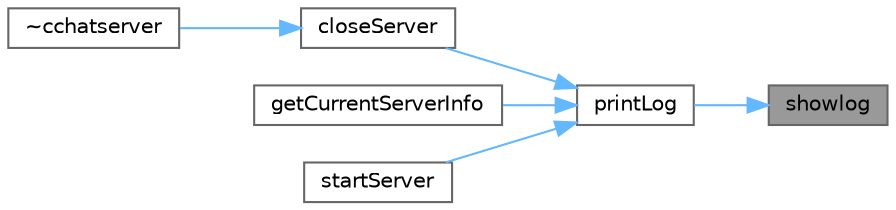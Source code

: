 digraph "showlog"
{
 // LATEX_PDF_SIZE
  bgcolor="transparent";
  edge [fontname=Helvetica,fontsize=10,labelfontname=Helvetica,labelfontsize=10];
  node [fontname=Helvetica,fontsize=10,shape=box,height=0.2,width=0.4];
  rankdir="RL";
  Node1 [id="Node000001",label="showlog",height=0.2,width=0.4,color="gray40", fillcolor="grey60", style="filled", fontcolor="black",tooltip="日志消息"];
  Node1 -> Node2 [id="edge1_Node000001_Node000002",dir="back",color="steelblue1",style="solid",tooltip=" "];
  Node2 [id="Node000002",label="printLog",height=0.2,width=0.4,color="grey40", fillcolor="white", style="filled",URL="$classcchatserver.html#abc269f2177376830062b9e0c68c556f6",tooltip="打印用户日志"];
  Node2 -> Node3 [id="edge2_Node000002_Node000003",dir="back",color="steelblue1",style="solid",tooltip=" "];
  Node3 [id="Node000003",label="closeServer",height=0.2,width=0.4,color="grey40", fillcolor="white", style="filled",URL="$classcchatserver.html#a912a4e0983416e8adeda19aa3c88e495",tooltip="关闭服务器"];
  Node3 -> Node4 [id="edge3_Node000003_Node000004",dir="back",color="steelblue1",style="solid",tooltip=" "];
  Node4 [id="Node000004",label="~cchatserver",height=0.2,width=0.4,color="grey40", fillcolor="white", style="filled",URL="$classcchatserver.html#a7f3af86ce2cf7146b400cd9720931fa0",tooltip=" "];
  Node2 -> Node5 [id="edge4_Node000002_Node000005",dir="back",color="steelblue1",style="solid",tooltip=" "];
  Node5 [id="Node000005",label="getCurrentServerInfo",height=0.2,width=0.4,color="grey40", fillcolor="white", style="filled",URL="$classcchatserver.html#aa08f2934bb22fcb055175b79a519bde1",tooltip="得到当前服务器信息"];
  Node2 -> Node6 [id="edge5_Node000002_Node000006",dir="back",color="steelblue1",style="solid",tooltip=" "];
  Node6 [id="Node000006",label="startServer",height=0.2,width=0.4,color="grey40", fillcolor="white", style="filled",URL="$classcchatserver.html#a6113e9508c51c4e8d9af59aac864372b",tooltip="启动服务器"];
}
